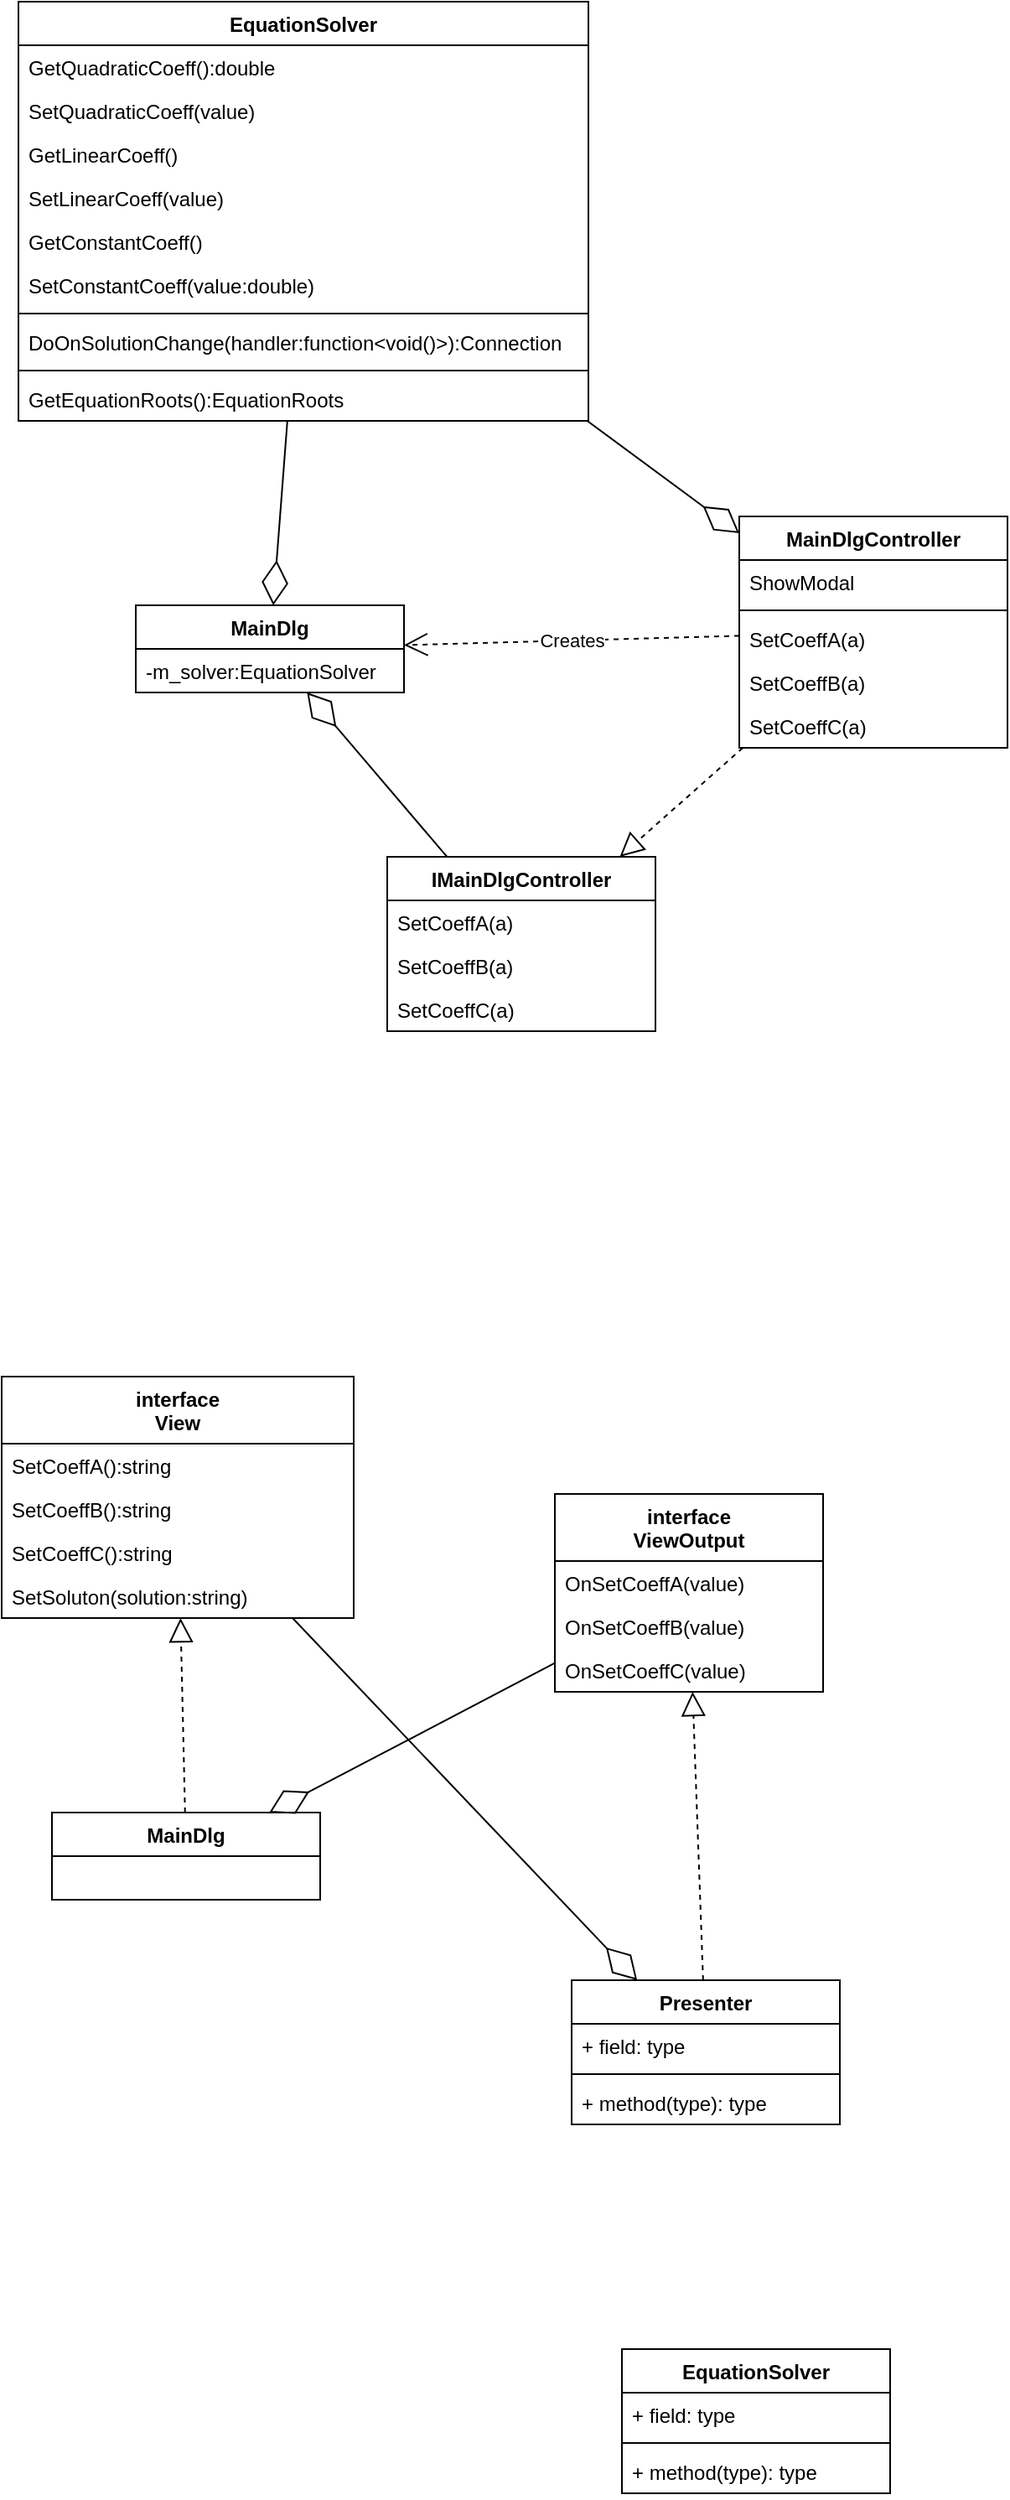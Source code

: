 <mxfile version="13.9.9" type="device"><diagram id="ZxXwK-TmG2tBLpuaiVWN" name="Page-1"><mxGraphModel dx="981" dy="548" grid="1" gridSize="10" guides="1" tooltips="1" connect="1" arrows="1" fold="1" page="1" pageScale="1" pageWidth="827" pageHeight="1169" math="0" shadow="0"><root><mxCell id="0"/><mxCell id="1" parent="0"/><mxCell id="nP_u4ckgyNHkZCIsKWe5-1" value="EquationSolver" style="swimlane;fontStyle=1;align=center;verticalAlign=top;childLayout=stackLayout;horizontal=1;startSize=26;horizontalStack=0;resizeParent=1;resizeParentMax=0;resizeLast=0;collapsible=1;marginBottom=0;" vertex="1" parent="1"><mxGeometry x="160" y="140" width="340" height="250" as="geometry"/></mxCell><mxCell id="nP_u4ckgyNHkZCIsKWe5-2" value="GetQuadraticCoeff():double" style="text;strokeColor=none;fillColor=none;align=left;verticalAlign=top;spacingLeft=4;spacingRight=4;overflow=hidden;rotatable=0;points=[[0,0.5],[1,0.5]];portConstraint=eastwest;" vertex="1" parent="nP_u4ckgyNHkZCIsKWe5-1"><mxGeometry y="26" width="340" height="26" as="geometry"/></mxCell><mxCell id="nP_u4ckgyNHkZCIsKWe5-7" value="SetQuadraticCoeff(value)" style="text;strokeColor=none;fillColor=none;align=left;verticalAlign=top;spacingLeft=4;spacingRight=4;overflow=hidden;rotatable=0;points=[[0,0.5],[1,0.5]];portConstraint=eastwest;" vertex="1" parent="nP_u4ckgyNHkZCIsKWe5-1"><mxGeometry y="52" width="340" height="26" as="geometry"/></mxCell><mxCell id="nP_u4ckgyNHkZCIsKWe5-5" value="GetLinearCoeff()" style="text;strokeColor=none;fillColor=none;align=left;verticalAlign=top;spacingLeft=4;spacingRight=4;overflow=hidden;rotatable=0;points=[[0,0.5],[1,0.5]];portConstraint=eastwest;" vertex="1" parent="nP_u4ckgyNHkZCIsKWe5-1"><mxGeometry y="78" width="340" height="26" as="geometry"/></mxCell><mxCell id="nP_u4ckgyNHkZCIsKWe5-8" value="SetLinearCoeff(value)" style="text;strokeColor=none;fillColor=none;align=left;verticalAlign=top;spacingLeft=4;spacingRight=4;overflow=hidden;rotatable=0;points=[[0,0.5],[1,0.5]];portConstraint=eastwest;" vertex="1" parent="nP_u4ckgyNHkZCIsKWe5-1"><mxGeometry y="104" width="340" height="26" as="geometry"/></mxCell><mxCell id="nP_u4ckgyNHkZCIsKWe5-6" value="GetConstantCoeff()" style="text;strokeColor=none;fillColor=none;align=left;verticalAlign=top;spacingLeft=4;spacingRight=4;overflow=hidden;rotatable=0;points=[[0,0.5],[1,0.5]];portConstraint=eastwest;" vertex="1" parent="nP_u4ckgyNHkZCIsKWe5-1"><mxGeometry y="130" width="340" height="26" as="geometry"/></mxCell><mxCell id="nP_u4ckgyNHkZCIsKWe5-9" value="SetConstantCoeff(value:double)" style="text;strokeColor=none;fillColor=none;align=left;verticalAlign=top;spacingLeft=4;spacingRight=4;overflow=hidden;rotatable=0;points=[[0,0.5],[1,0.5]];portConstraint=eastwest;" vertex="1" parent="nP_u4ckgyNHkZCIsKWe5-1"><mxGeometry y="156" width="340" height="26" as="geometry"/></mxCell><mxCell id="nP_u4ckgyNHkZCIsKWe5-10" value="" style="line;strokeWidth=1;fillColor=none;align=left;verticalAlign=middle;spacingTop=-1;spacingLeft=3;spacingRight=3;rotatable=0;labelPosition=right;points=[];portConstraint=eastwest;" vertex="1" parent="nP_u4ckgyNHkZCIsKWe5-1"><mxGeometry y="182" width="340" height="8" as="geometry"/></mxCell><mxCell id="nP_u4ckgyNHkZCIsKWe5-11" value="DoOnSolutionChange(handler:function&lt;void()&gt;):Connection" style="text;strokeColor=none;fillColor=none;align=left;verticalAlign=top;spacingLeft=4;spacingRight=4;overflow=hidden;rotatable=0;points=[[0,0.5],[1,0.5]];portConstraint=eastwest;" vertex="1" parent="nP_u4ckgyNHkZCIsKWe5-1"><mxGeometry y="190" width="340" height="26" as="geometry"/></mxCell><mxCell id="nP_u4ckgyNHkZCIsKWe5-17" value="" style="line;strokeWidth=1;fillColor=none;align=left;verticalAlign=middle;spacingTop=-1;spacingLeft=3;spacingRight=3;rotatable=0;labelPosition=right;points=[];portConstraint=eastwest;" vertex="1" parent="nP_u4ckgyNHkZCIsKWe5-1"><mxGeometry y="216" width="340" height="8" as="geometry"/></mxCell><mxCell id="nP_u4ckgyNHkZCIsKWe5-16" value="GetEquationRoots():EquationRoots" style="text;strokeColor=none;fillColor=none;align=left;verticalAlign=top;spacingLeft=4;spacingRight=4;overflow=hidden;rotatable=0;points=[[0,0.5],[1,0.5]];portConstraint=eastwest;" vertex="1" parent="nP_u4ckgyNHkZCIsKWe5-1"><mxGeometry y="224" width="340" height="26" as="geometry"/></mxCell><mxCell id="nP_u4ckgyNHkZCIsKWe5-12" value="MainDlg" style="swimlane;fontStyle=1;align=center;verticalAlign=top;childLayout=stackLayout;horizontal=1;startSize=26;horizontalStack=0;resizeParent=1;resizeParentMax=0;resizeLast=0;collapsible=1;marginBottom=0;" vertex="1" parent="1"><mxGeometry x="230" y="500" width="160" height="52" as="geometry"/></mxCell><mxCell id="nP_u4ckgyNHkZCIsKWe5-13" value="-m_solver:EquationSolver" style="text;strokeColor=none;fillColor=none;align=left;verticalAlign=top;spacingLeft=4;spacingRight=4;overflow=hidden;rotatable=0;points=[[0,0.5],[1,0.5]];portConstraint=eastwest;" vertex="1" parent="nP_u4ckgyNHkZCIsKWe5-12"><mxGeometry y="26" width="160" height="26" as="geometry"/></mxCell><mxCell id="nP_u4ckgyNHkZCIsKWe5-18" value="" style="endArrow=diamondThin;endFill=0;endSize=24;html=1;" edge="1" parent="1" source="nP_u4ckgyNHkZCIsKWe5-1" target="nP_u4ckgyNHkZCIsKWe5-12"><mxGeometry width="160" relative="1" as="geometry"><mxPoint x="170" y="430" as="sourcePoint"/><mxPoint x="330" y="430" as="targetPoint"/></mxGeometry></mxCell><mxCell id="nP_u4ckgyNHkZCIsKWe5-19" value="" style="endArrow=diamondThin;endFill=0;endSize=24;html=1;" edge="1" parent="1" source="nP_u4ckgyNHkZCIsKWe5-20" target="nP_u4ckgyNHkZCIsKWe5-12"><mxGeometry width="160" relative="1" as="geometry"><mxPoint x="580" y="460" as="sourcePoint"/><mxPoint x="740" y="460" as="targetPoint"/></mxGeometry></mxCell><mxCell id="nP_u4ckgyNHkZCIsKWe5-20" value="IMainDlgController" style="swimlane;fontStyle=1;align=center;verticalAlign=top;childLayout=stackLayout;horizontal=1;startSize=26;horizontalStack=0;resizeParent=1;resizeParentMax=0;resizeLast=0;collapsible=1;marginBottom=0;" vertex="1" parent="1"><mxGeometry x="380" y="650" width="160" height="104" as="geometry"/></mxCell><mxCell id="nP_u4ckgyNHkZCIsKWe5-21" value="SetCoeffA(a)" style="text;strokeColor=none;fillColor=none;align=left;verticalAlign=top;spacingLeft=4;spacingRight=4;overflow=hidden;rotatable=0;points=[[0,0.5],[1,0.5]];portConstraint=eastwest;" vertex="1" parent="nP_u4ckgyNHkZCIsKWe5-20"><mxGeometry y="26" width="160" height="26" as="geometry"/></mxCell><mxCell id="nP_u4ckgyNHkZCIsKWe5-24" value="SetCoeffB(a)" style="text;strokeColor=none;fillColor=none;align=left;verticalAlign=top;spacingLeft=4;spacingRight=4;overflow=hidden;rotatable=0;points=[[0,0.5],[1,0.5]];portConstraint=eastwest;" vertex="1" parent="nP_u4ckgyNHkZCIsKWe5-20"><mxGeometry y="52" width="160" height="26" as="geometry"/></mxCell><mxCell id="nP_u4ckgyNHkZCIsKWe5-25" value="SetCoeffC(a)" style="text;strokeColor=none;fillColor=none;align=left;verticalAlign=top;spacingLeft=4;spacingRight=4;overflow=hidden;rotatable=0;points=[[0,0.5],[1,0.5]];portConstraint=eastwest;" vertex="1" parent="nP_u4ckgyNHkZCIsKWe5-20"><mxGeometry y="78" width="160" height="26" as="geometry"/></mxCell><mxCell id="nP_u4ckgyNHkZCIsKWe5-26" value="MainDlgController" style="swimlane;fontStyle=1;align=center;verticalAlign=top;childLayout=stackLayout;horizontal=1;startSize=26;horizontalStack=0;resizeParent=1;resizeParentMax=0;resizeLast=0;collapsible=1;marginBottom=0;" vertex="1" parent="1"><mxGeometry x="590" y="447" width="160" height="138" as="geometry"/></mxCell><mxCell id="nP_u4ckgyNHkZCIsKWe5-27" value="ShowModal" style="text;strokeColor=none;fillColor=none;align=left;verticalAlign=top;spacingLeft=4;spacingRight=4;overflow=hidden;rotatable=0;points=[[0,0.5],[1,0.5]];portConstraint=eastwest;" vertex="1" parent="nP_u4ckgyNHkZCIsKWe5-26"><mxGeometry y="26" width="160" height="26" as="geometry"/></mxCell><mxCell id="nP_u4ckgyNHkZCIsKWe5-36" value="" style="line;strokeWidth=1;fillColor=none;align=left;verticalAlign=middle;spacingTop=-1;spacingLeft=3;spacingRight=3;rotatable=0;labelPosition=right;points=[];portConstraint=eastwest;" vertex="1" parent="nP_u4ckgyNHkZCIsKWe5-26"><mxGeometry y="52" width="160" height="8" as="geometry"/></mxCell><mxCell id="nP_u4ckgyNHkZCIsKWe5-32" value="SetCoeffA(a)" style="text;strokeColor=none;fillColor=none;align=left;verticalAlign=top;spacingLeft=4;spacingRight=4;overflow=hidden;rotatable=0;points=[[0,0.5],[1,0.5]];portConstraint=eastwest;" vertex="1" parent="nP_u4ckgyNHkZCIsKWe5-26"><mxGeometry y="60" width="160" height="26" as="geometry"/></mxCell><mxCell id="nP_u4ckgyNHkZCIsKWe5-33" value="SetCoeffB(a)" style="text;strokeColor=none;fillColor=none;align=left;verticalAlign=top;spacingLeft=4;spacingRight=4;overflow=hidden;rotatable=0;points=[[0,0.5],[1,0.5]];portConstraint=eastwest;" vertex="1" parent="nP_u4ckgyNHkZCIsKWe5-26"><mxGeometry y="86" width="160" height="26" as="geometry"/></mxCell><mxCell id="nP_u4ckgyNHkZCIsKWe5-34" value="SetCoeffC(a)" style="text;strokeColor=none;fillColor=none;align=left;verticalAlign=top;spacingLeft=4;spacingRight=4;overflow=hidden;rotatable=0;points=[[0,0.5],[1,0.5]];portConstraint=eastwest;" vertex="1" parent="nP_u4ckgyNHkZCIsKWe5-26"><mxGeometry y="112" width="160" height="26" as="geometry"/></mxCell><mxCell id="nP_u4ckgyNHkZCIsKWe5-30" value="" style="endArrow=block;dashed=1;endFill=0;endSize=12;html=1;" edge="1" parent="1" source="nP_u4ckgyNHkZCIsKWe5-26" target="nP_u4ckgyNHkZCIsKWe5-20"><mxGeometry width="160" relative="1" as="geometry"><mxPoint x="640" y="440" as="sourcePoint"/><mxPoint x="800" y="440" as="targetPoint"/></mxGeometry></mxCell><mxCell id="nP_u4ckgyNHkZCIsKWe5-31" value="" style="endArrow=diamondThin;endFill=0;endSize=24;html=1;" edge="1" parent="1" source="nP_u4ckgyNHkZCIsKWe5-1" target="nP_u4ckgyNHkZCIsKWe5-26"><mxGeometry width="160" relative="1" as="geometry"><mxPoint x="580" y="395.294" as="sourcePoint"/><mxPoint x="368.043" y="510" as="targetPoint"/></mxGeometry></mxCell><mxCell id="nP_u4ckgyNHkZCIsKWe5-35" value="Creates" style="endArrow=open;endSize=12;dashed=1;html=1;" edge="1" parent="1" source="nP_u4ckgyNHkZCIsKWe5-26" target="nP_u4ckgyNHkZCIsKWe5-12"><mxGeometry width="160" relative="1" as="geometry"><mxPoint x="380" y="580" as="sourcePoint"/><mxPoint x="540" y="580" as="targetPoint"/></mxGeometry></mxCell><mxCell id="nP_u4ckgyNHkZCIsKWe5-37" value="interface&#10;View" style="swimlane;fontStyle=1;align=center;verticalAlign=top;childLayout=stackLayout;horizontal=1;startSize=40;horizontalStack=0;resizeParent=1;resizeParentMax=0;resizeLast=0;collapsible=1;marginBottom=0;" vertex="1" parent="1"><mxGeometry x="150" y="960" width="210" height="144" as="geometry"/></mxCell><mxCell id="nP_u4ckgyNHkZCIsKWe5-38" value="SetCoeffA():string" style="text;strokeColor=none;fillColor=none;align=left;verticalAlign=top;spacingLeft=4;spacingRight=4;overflow=hidden;rotatable=0;points=[[0,0.5],[1,0.5]];portConstraint=eastwest;" vertex="1" parent="nP_u4ckgyNHkZCIsKWe5-37"><mxGeometry y="40" width="210" height="26" as="geometry"/></mxCell><mxCell id="nP_u4ckgyNHkZCIsKWe5-49" value="SetCoeffB():string" style="text;strokeColor=none;fillColor=none;align=left;verticalAlign=top;spacingLeft=4;spacingRight=4;overflow=hidden;rotatable=0;points=[[0,0.5],[1,0.5]];portConstraint=eastwest;" vertex="1" parent="nP_u4ckgyNHkZCIsKWe5-37"><mxGeometry y="66" width="210" height="26" as="geometry"/></mxCell><mxCell id="nP_u4ckgyNHkZCIsKWe5-50" value="SetCoeffC():string" style="text;strokeColor=none;fillColor=none;align=left;verticalAlign=top;spacingLeft=4;spacingRight=4;overflow=hidden;rotatable=0;points=[[0,0.5],[1,0.5]];portConstraint=eastwest;" vertex="1" parent="nP_u4ckgyNHkZCIsKWe5-37"><mxGeometry y="92" width="210" height="26" as="geometry"/></mxCell><mxCell id="nP_u4ckgyNHkZCIsKWe5-61" value="SetSoluton(solution:string)" style="text;strokeColor=none;fillColor=none;align=left;verticalAlign=top;spacingLeft=4;spacingRight=4;overflow=hidden;rotatable=0;points=[[0,0.5],[1,0.5]];portConstraint=eastwest;" vertex="1" parent="nP_u4ckgyNHkZCIsKWe5-37"><mxGeometry y="118" width="210" height="26" as="geometry"/></mxCell><mxCell id="nP_u4ckgyNHkZCIsKWe5-41" value="MainDlg" style="swimlane;fontStyle=1;align=center;verticalAlign=top;childLayout=stackLayout;horizontal=1;startSize=26;horizontalStack=0;resizeParent=1;resizeParentMax=0;resizeLast=0;collapsible=1;marginBottom=0;" vertex="1" parent="1"><mxGeometry x="180" y="1220" width="160" height="52" as="geometry"/></mxCell><mxCell id="nP_u4ckgyNHkZCIsKWe5-45" value="Presenter" style="swimlane;fontStyle=1;align=center;verticalAlign=top;childLayout=stackLayout;horizontal=1;startSize=26;horizontalStack=0;resizeParent=1;resizeParentMax=0;resizeLast=0;collapsible=1;marginBottom=0;" vertex="1" parent="1"><mxGeometry x="490" y="1320" width="160" height="86" as="geometry"/></mxCell><mxCell id="nP_u4ckgyNHkZCIsKWe5-46" value="+ field: type" style="text;strokeColor=none;fillColor=none;align=left;verticalAlign=top;spacingLeft=4;spacingRight=4;overflow=hidden;rotatable=0;points=[[0,0.5],[1,0.5]];portConstraint=eastwest;" vertex="1" parent="nP_u4ckgyNHkZCIsKWe5-45"><mxGeometry y="26" width="160" height="26" as="geometry"/></mxCell><mxCell id="nP_u4ckgyNHkZCIsKWe5-47" value="" style="line;strokeWidth=1;fillColor=none;align=left;verticalAlign=middle;spacingTop=-1;spacingLeft=3;spacingRight=3;rotatable=0;labelPosition=right;points=[];portConstraint=eastwest;" vertex="1" parent="nP_u4ckgyNHkZCIsKWe5-45"><mxGeometry y="52" width="160" height="8" as="geometry"/></mxCell><mxCell id="nP_u4ckgyNHkZCIsKWe5-48" value="+ method(type): type" style="text;strokeColor=none;fillColor=none;align=left;verticalAlign=top;spacingLeft=4;spacingRight=4;overflow=hidden;rotatable=0;points=[[0,0.5],[1,0.5]];portConstraint=eastwest;" vertex="1" parent="nP_u4ckgyNHkZCIsKWe5-45"><mxGeometry y="60" width="160" height="26" as="geometry"/></mxCell><mxCell id="nP_u4ckgyNHkZCIsKWe5-51" value="interface&#10;ViewOutput" style="swimlane;fontStyle=1;align=center;verticalAlign=top;childLayout=stackLayout;horizontal=1;startSize=40;horizontalStack=0;resizeParent=1;resizeParentMax=0;resizeLast=0;collapsible=1;marginBottom=0;" vertex="1" parent="1"><mxGeometry x="480" y="1030" width="160" height="118" as="geometry"/></mxCell><mxCell id="nP_u4ckgyNHkZCIsKWe5-52" value="OnSetCoeffA(value)" style="text;strokeColor=none;fillColor=none;align=left;verticalAlign=top;spacingLeft=4;spacingRight=4;overflow=hidden;rotatable=0;points=[[0,0.5],[1,0.5]];portConstraint=eastwest;" vertex="1" parent="nP_u4ckgyNHkZCIsKWe5-51"><mxGeometry y="40" width="160" height="26" as="geometry"/></mxCell><mxCell id="nP_u4ckgyNHkZCIsKWe5-55" value="OnSetCoeffB(value)" style="text;strokeColor=none;fillColor=none;align=left;verticalAlign=top;spacingLeft=4;spacingRight=4;overflow=hidden;rotatable=0;points=[[0,0.5],[1,0.5]];portConstraint=eastwest;" vertex="1" parent="nP_u4ckgyNHkZCIsKWe5-51"><mxGeometry y="66" width="160" height="26" as="geometry"/></mxCell><mxCell id="nP_u4ckgyNHkZCIsKWe5-56" value="OnSetCoeffC(value)" style="text;strokeColor=none;fillColor=none;align=left;verticalAlign=top;spacingLeft=4;spacingRight=4;overflow=hidden;rotatable=0;points=[[0,0.5],[1,0.5]];portConstraint=eastwest;" vertex="1" parent="nP_u4ckgyNHkZCIsKWe5-51"><mxGeometry y="92" width="160" height="26" as="geometry"/></mxCell><mxCell id="nP_u4ckgyNHkZCIsKWe5-57" value="" style="endArrow=diamondThin;endFill=0;endSize=24;html=1;" edge="1" parent="1" source="nP_u4ckgyNHkZCIsKWe5-51" target="nP_u4ckgyNHkZCIsKWe5-41"><mxGeometry width="160" relative="1" as="geometry"><mxPoint x="420" y="1260" as="sourcePoint"/><mxPoint x="580" y="1260" as="targetPoint"/></mxGeometry></mxCell><mxCell id="nP_u4ckgyNHkZCIsKWe5-58" value="" style="endArrow=block;dashed=1;endFill=0;endSize=12;html=1;" edge="1" parent="1" source="nP_u4ckgyNHkZCIsKWe5-45" target="nP_u4ckgyNHkZCIsKWe5-51"><mxGeometry width="160" relative="1" as="geometry"><mxPoint x="510" y="1250" as="sourcePoint"/><mxPoint x="670" y="1250" as="targetPoint"/></mxGeometry></mxCell><mxCell id="nP_u4ckgyNHkZCIsKWe5-59" value="" style="endArrow=diamondThin;endFill=0;endSize=24;html=1;" edge="1" parent="1" source="nP_u4ckgyNHkZCIsKWe5-37" target="nP_u4ckgyNHkZCIsKWe5-45"><mxGeometry width="160" relative="1" as="geometry"><mxPoint x="380" y="1280" as="sourcePoint"/><mxPoint x="540" y="1280" as="targetPoint"/></mxGeometry></mxCell><mxCell id="nP_u4ckgyNHkZCIsKWe5-60" value="" style="endArrow=block;dashed=1;endFill=0;endSize=12;html=1;" edge="1" parent="1" source="nP_u4ckgyNHkZCIsKWe5-41" target="nP_u4ckgyNHkZCIsKWe5-37"><mxGeometry width="160" relative="1" as="geometry"><mxPoint x="90" y="1140" as="sourcePoint"/><mxPoint x="250" y="1140" as="targetPoint"/></mxGeometry></mxCell><mxCell id="nP_u4ckgyNHkZCIsKWe5-63" value="EquationSolver" style="swimlane;fontStyle=1;align=center;verticalAlign=top;childLayout=stackLayout;horizontal=1;startSize=26;horizontalStack=0;resizeParent=1;resizeParentMax=0;resizeLast=0;collapsible=1;marginBottom=0;" vertex="1" parent="1"><mxGeometry x="520" y="1540" width="160" height="86" as="geometry"/></mxCell><mxCell id="nP_u4ckgyNHkZCIsKWe5-64" value="+ field: type" style="text;strokeColor=none;fillColor=none;align=left;verticalAlign=top;spacingLeft=4;spacingRight=4;overflow=hidden;rotatable=0;points=[[0,0.5],[1,0.5]];portConstraint=eastwest;" vertex="1" parent="nP_u4ckgyNHkZCIsKWe5-63"><mxGeometry y="26" width="160" height="26" as="geometry"/></mxCell><mxCell id="nP_u4ckgyNHkZCIsKWe5-65" value="" style="line;strokeWidth=1;fillColor=none;align=left;verticalAlign=middle;spacingTop=-1;spacingLeft=3;spacingRight=3;rotatable=0;labelPosition=right;points=[];portConstraint=eastwest;" vertex="1" parent="nP_u4ckgyNHkZCIsKWe5-63"><mxGeometry y="52" width="160" height="8" as="geometry"/></mxCell><mxCell id="nP_u4ckgyNHkZCIsKWe5-66" value="+ method(type): type" style="text;strokeColor=none;fillColor=none;align=left;verticalAlign=top;spacingLeft=4;spacingRight=4;overflow=hidden;rotatable=0;points=[[0,0.5],[1,0.5]];portConstraint=eastwest;" vertex="1" parent="nP_u4ckgyNHkZCIsKWe5-63"><mxGeometry y="60" width="160" height="26" as="geometry"/></mxCell></root></mxGraphModel></diagram></mxfile>